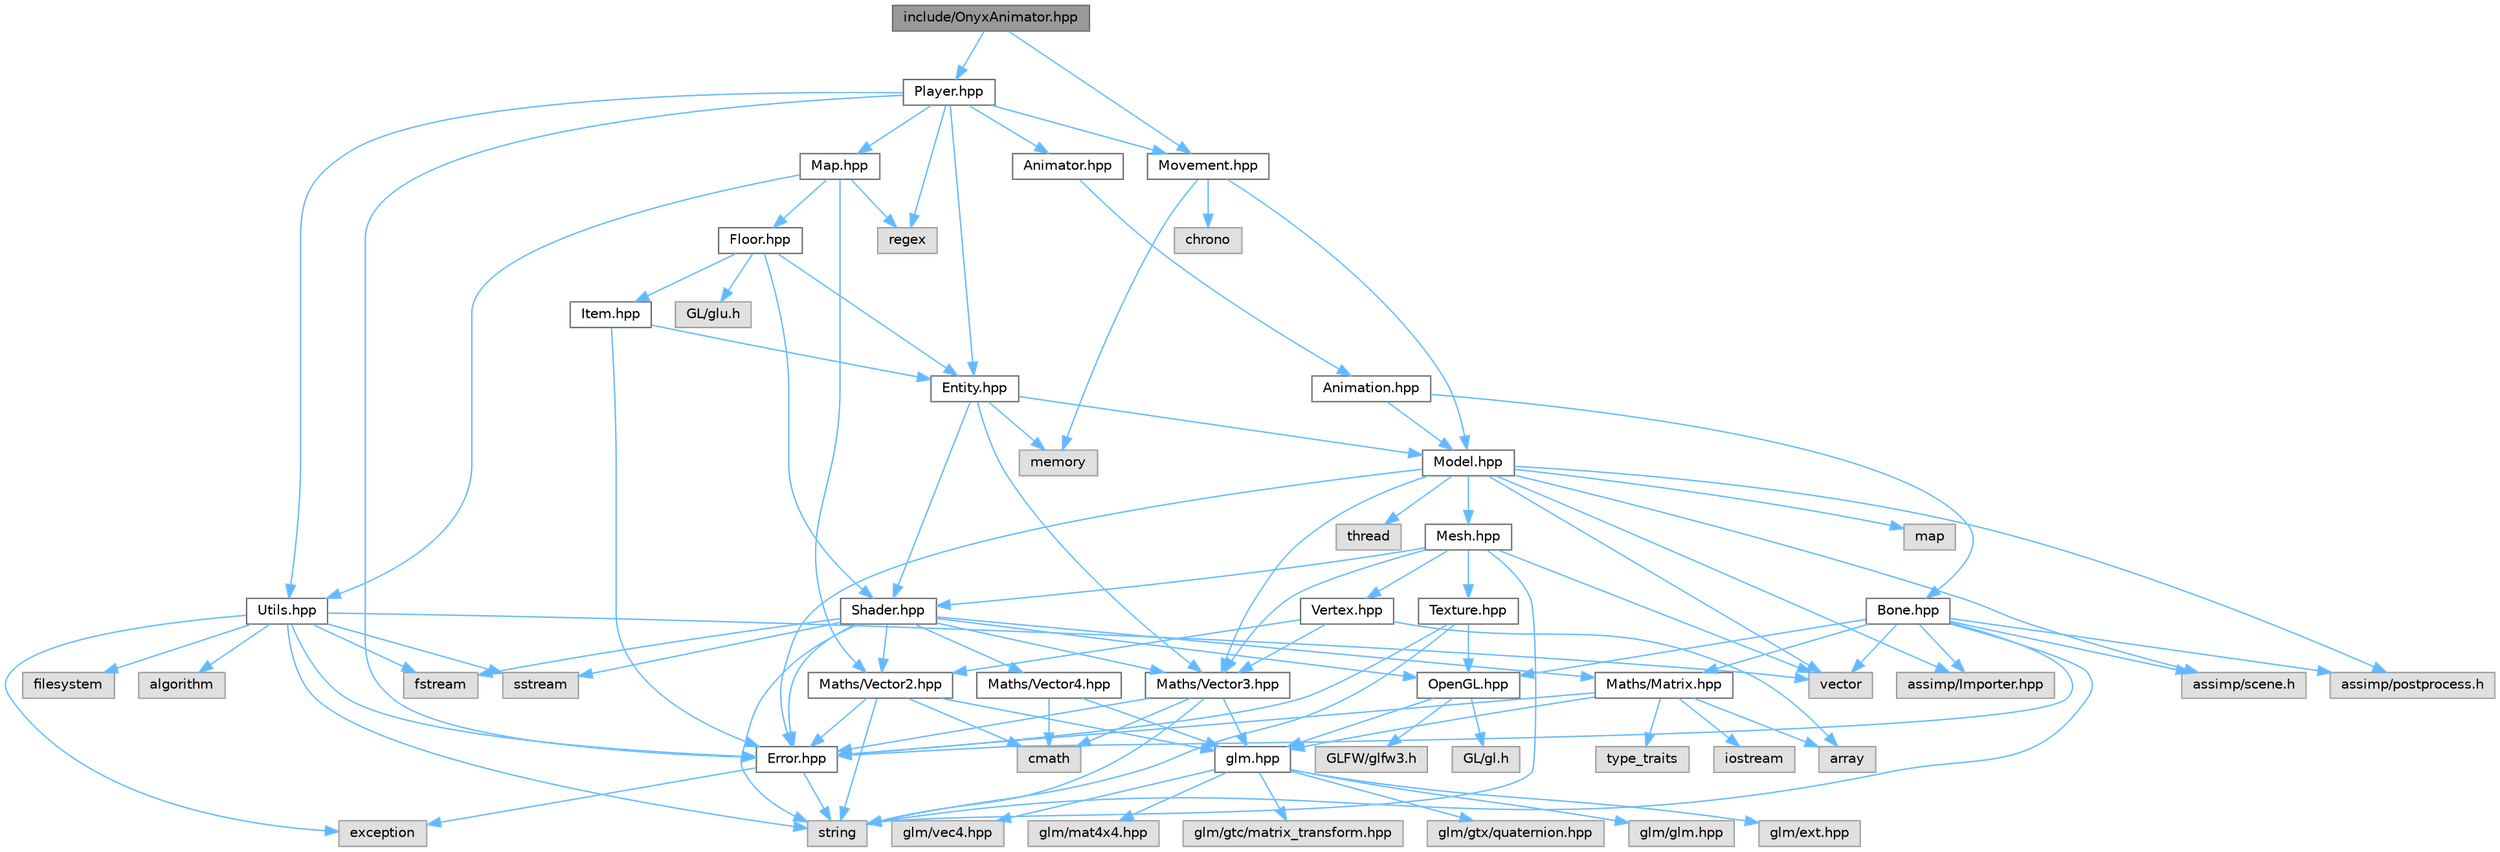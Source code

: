 digraph "include/OnyxAnimator.hpp"
{
 // LATEX_PDF_SIZE
  bgcolor="transparent";
  edge [fontname=Helvetica,fontsize=10,labelfontname=Helvetica,labelfontsize=10];
  node [fontname=Helvetica,fontsize=10,shape=box,height=0.2,width=0.4];
  Node1 [id="Node000001",label="include/OnyxAnimator.hpp",height=0.2,width=0.4,color="gray40", fillcolor="grey60", style="filled", fontcolor="black",tooltip=" "];
  Node1 -> Node2 [id="edge102_Node000001_Node000002",color="steelblue1",style="solid",tooltip=" "];
  Node2 [id="Node000002",label="Player.hpp",height=0.2,width=0.4,color="grey40", fillcolor="white", style="filled",URL="$Player_8hpp.html",tooltip=" "];
  Node2 -> Node3 [id="edge103_Node000002_Node000003",color="steelblue1",style="solid",tooltip=" "];
  Node3 [id="Node000003",label="Animator.hpp",height=0.2,width=0.4,color="grey40", fillcolor="white", style="filled",URL="$Animator_8hpp.html",tooltip=" "];
  Node3 -> Node4 [id="edge104_Node000003_Node000004",color="steelblue1",style="solid",tooltip=" "];
  Node4 [id="Node000004",label="Animation.hpp",height=0.2,width=0.4,color="grey40", fillcolor="white", style="filled",URL="$Animation_8hpp.html",tooltip=" "];
  Node4 -> Node5 [id="edge105_Node000004_Node000005",color="steelblue1",style="solid",tooltip=" "];
  Node5 [id="Node000005",label="Bone.hpp",height=0.2,width=0.4,color="grey40", fillcolor="white", style="filled",URL="$Bone_8hpp.html",tooltip=" "];
  Node5 -> Node6 [id="edge106_Node000005_Node000006",color="steelblue1",style="solid",tooltip=" "];
  Node6 [id="Node000006",label="Error.hpp",height=0.2,width=0.4,color="grey40", fillcolor="white", style="filled",URL="$Error_8hpp.html",tooltip="Defines the Error class for the ETIB Game Engine."];
  Node6 -> Node7 [id="edge107_Node000006_Node000007",color="steelblue1",style="solid",tooltip=" "];
  Node7 [id="Node000007",label="exception",height=0.2,width=0.4,color="grey60", fillcolor="#E0E0E0", style="filled",tooltip=" "];
  Node6 -> Node8 [id="edge108_Node000006_Node000008",color="steelblue1",style="solid",tooltip=" "];
  Node8 [id="Node000008",label="string",height=0.2,width=0.4,color="grey60", fillcolor="#E0E0E0", style="filled",tooltip=" "];
  Node5 -> Node9 [id="edge109_Node000005_Node000009",color="steelblue1",style="solid",tooltip=" "];
  Node9 [id="Node000009",label="OpenGL.hpp",height=0.2,width=0.4,color="grey40", fillcolor="white", style="filled",URL="$OpenGL_8hpp.html",tooltip=" "];
  Node9 -> Node10 [id="edge110_Node000009_Node000010",color="steelblue1",style="solid",tooltip=" "];
  Node10 [id="Node000010",label="glm.hpp",height=0.2,width=0.4,color="grey40", fillcolor="white", style="filled",URL="$glm_8hpp.html",tooltip=" "];
  Node10 -> Node11 [id="edge111_Node000010_Node000011",color="steelblue1",style="solid",tooltip=" "];
  Node11 [id="Node000011",label="glm/glm.hpp",height=0.2,width=0.4,color="grey60", fillcolor="#E0E0E0", style="filled",tooltip=" "];
  Node10 -> Node12 [id="edge112_Node000010_Node000012",color="steelblue1",style="solid",tooltip=" "];
  Node12 [id="Node000012",label="glm/ext.hpp",height=0.2,width=0.4,color="grey60", fillcolor="#E0E0E0", style="filled",tooltip=" "];
  Node10 -> Node13 [id="edge113_Node000010_Node000013",color="steelblue1",style="solid",tooltip=" "];
  Node13 [id="Node000013",label="glm/vec4.hpp",height=0.2,width=0.4,color="grey60", fillcolor="#E0E0E0", style="filled",tooltip=" "];
  Node10 -> Node14 [id="edge114_Node000010_Node000014",color="steelblue1",style="solid",tooltip=" "];
  Node14 [id="Node000014",label="glm/mat4x4.hpp",height=0.2,width=0.4,color="grey60", fillcolor="#E0E0E0", style="filled",tooltip=" "];
  Node10 -> Node15 [id="edge115_Node000010_Node000015",color="steelblue1",style="solid",tooltip=" "];
  Node15 [id="Node000015",label="glm/gtc/matrix_transform.hpp",height=0.2,width=0.4,color="grey60", fillcolor="#E0E0E0", style="filled",tooltip=" "];
  Node10 -> Node16 [id="edge116_Node000010_Node000016",color="steelblue1",style="solid",tooltip=" "];
  Node16 [id="Node000016",label="glm/gtx/quaternion.hpp",height=0.2,width=0.4,color="grey60", fillcolor="#E0E0E0", style="filled",tooltip=" "];
  Node9 -> Node17 [id="edge117_Node000009_Node000017",color="steelblue1",style="solid",tooltip=" "];
  Node17 [id="Node000017",label="GL/gl.h",height=0.2,width=0.4,color="grey60", fillcolor="#E0E0E0", style="filled",tooltip=" "];
  Node9 -> Node18 [id="edge118_Node000009_Node000018",color="steelblue1",style="solid",tooltip=" "];
  Node18 [id="Node000018",label="GLFW/glfw3.h",height=0.2,width=0.4,color="grey60", fillcolor="#E0E0E0", style="filled",tooltip=" "];
  Node5 -> Node19 [id="edge119_Node000005_Node000019",color="steelblue1",style="solid",tooltip=" "];
  Node19 [id="Node000019",label="Maths/Matrix.hpp",height=0.2,width=0.4,color="grey40", fillcolor="white", style="filled",URL="$Matrix_8hpp.html",tooltip="Defines the Matrix class for representing 4D vectors."];
  Node19 -> Node6 [id="edge120_Node000019_Node000006",color="steelblue1",style="solid",tooltip=" "];
  Node19 -> Node10 [id="edge121_Node000019_Node000010",color="steelblue1",style="solid",tooltip=" "];
  Node19 -> Node20 [id="edge122_Node000019_Node000020",color="steelblue1",style="solid",tooltip=" "];
  Node20 [id="Node000020",label="array",height=0.2,width=0.4,color="grey60", fillcolor="#E0E0E0", style="filled",tooltip=" "];
  Node19 -> Node21 [id="edge123_Node000019_Node000021",color="steelblue1",style="solid",tooltip=" "];
  Node21 [id="Node000021",label="iostream",height=0.2,width=0.4,color="grey60", fillcolor="#E0E0E0", style="filled",tooltip=" "];
  Node19 -> Node22 [id="edge124_Node000019_Node000022",color="steelblue1",style="solid",tooltip=" "];
  Node22 [id="Node000022",label="type_traits",height=0.2,width=0.4,color="grey60", fillcolor="#E0E0E0", style="filled",tooltip=" "];
  Node5 -> Node23 [id="edge125_Node000005_Node000023",color="steelblue1",style="solid",tooltip=" "];
  Node23 [id="Node000023",label="assimp/Importer.hpp",height=0.2,width=0.4,color="grey60", fillcolor="#E0E0E0", style="filled",tooltip=" "];
  Node5 -> Node24 [id="edge126_Node000005_Node000024",color="steelblue1",style="solid",tooltip=" "];
  Node24 [id="Node000024",label="assimp/scene.h",height=0.2,width=0.4,color="grey60", fillcolor="#E0E0E0", style="filled",tooltip=" "];
  Node5 -> Node25 [id="edge127_Node000005_Node000025",color="steelblue1",style="solid",tooltip=" "];
  Node25 [id="Node000025",label="assimp/postprocess.h",height=0.2,width=0.4,color="grey60", fillcolor="#E0E0E0", style="filled",tooltip=" "];
  Node5 -> Node8 [id="edge128_Node000005_Node000008",color="steelblue1",style="solid",tooltip=" "];
  Node5 -> Node26 [id="edge129_Node000005_Node000026",color="steelblue1",style="solid",tooltip=" "];
  Node26 [id="Node000026",label="vector",height=0.2,width=0.4,color="grey60", fillcolor="#E0E0E0", style="filled",tooltip=" "];
  Node4 -> Node27 [id="edge130_Node000004_Node000027",color="steelblue1",style="solid",tooltip=" "];
  Node27 [id="Node000027",label="Model.hpp",height=0.2,width=0.4,color="grey40", fillcolor="white", style="filled",URL="$Model_8hpp.html",tooltip="File containing the Model class and its related functions."];
  Node27 -> Node6 [id="edge131_Node000027_Node000006",color="steelblue1",style="solid",tooltip=" "];
  Node27 -> Node28 [id="edge132_Node000027_Node000028",color="steelblue1",style="solid",tooltip=" "];
  Node28 [id="Node000028",label="Mesh.hpp",height=0.2,width=0.4,color="grey40", fillcolor="white", style="filled",URL="$Mesh_8hpp.html",tooltip="File containing the Mesh class and its related functions."];
  Node28 -> Node29 [id="edge133_Node000028_Node000029",color="steelblue1",style="solid",tooltip=" "];
  Node29 [id="Node000029",label="Maths/Vector3.hpp",height=0.2,width=0.4,color="grey40", fillcolor="white", style="filled",URL="$Vector3_8hpp.html",tooltip="Defines the Vector3 class for representing 3D vectors."];
  Node29 -> Node6 [id="edge134_Node000029_Node000006",color="steelblue1",style="solid",tooltip=" "];
  Node29 -> Node10 [id="edge135_Node000029_Node000010",color="steelblue1",style="solid",tooltip=" "];
  Node29 -> Node30 [id="edge136_Node000029_Node000030",color="steelblue1",style="solid",tooltip=" "];
  Node30 [id="Node000030",label="cmath",height=0.2,width=0.4,color="grey60", fillcolor="#E0E0E0", style="filled",tooltip=" "];
  Node29 -> Node8 [id="edge137_Node000029_Node000008",color="steelblue1",style="solid",tooltip=" "];
  Node28 -> Node31 [id="edge138_Node000028_Node000031",color="steelblue1",style="solid",tooltip=" "];
  Node31 [id="Node000031",label="Texture.hpp",height=0.2,width=0.4,color="grey40", fillcolor="white", style="filled",URL="$Texture_8hpp.html",tooltip="File containing the Texture class and its related functions."];
  Node31 -> Node6 [id="edge139_Node000031_Node000006",color="steelblue1",style="solid",tooltip=" "];
  Node31 -> Node9 [id="edge140_Node000031_Node000009",color="steelblue1",style="solid",tooltip=" "];
  Node31 -> Node8 [id="edge141_Node000031_Node000008",color="steelblue1",style="solid",tooltip=" "];
  Node28 -> Node32 [id="edge142_Node000028_Node000032",color="steelblue1",style="solid",tooltip=" "];
  Node32 [id="Node000032",label="Shader.hpp",height=0.2,width=0.4,color="grey40", fillcolor="white", style="filled",URL="$Shader_8hpp.html",tooltip=" "];
  Node32 -> Node6 [id="edge143_Node000032_Node000006",color="steelblue1",style="solid",tooltip=" "];
  Node32 -> Node19 [id="edge144_Node000032_Node000019",color="steelblue1",style="solid",tooltip=" "];
  Node32 -> Node33 [id="edge145_Node000032_Node000033",color="steelblue1",style="solid",tooltip=" "];
  Node33 [id="Node000033",label="Maths/Vector2.hpp",height=0.2,width=0.4,color="grey40", fillcolor="white", style="filled",URL="$Vector2_8hpp.html",tooltip="Defines the Vector2 class for representing 2D vectors."];
  Node33 -> Node6 [id="edge146_Node000033_Node000006",color="steelblue1",style="solid",tooltip=" "];
  Node33 -> Node10 [id="edge147_Node000033_Node000010",color="steelblue1",style="solid",tooltip=" "];
  Node33 -> Node30 [id="edge148_Node000033_Node000030",color="steelblue1",style="solid",tooltip=" "];
  Node33 -> Node8 [id="edge149_Node000033_Node000008",color="steelblue1",style="solid",tooltip=" "];
  Node32 -> Node29 [id="edge150_Node000032_Node000029",color="steelblue1",style="solid",tooltip=" "];
  Node32 -> Node34 [id="edge151_Node000032_Node000034",color="steelblue1",style="solid",tooltip=" "];
  Node34 [id="Node000034",label="Maths/Vector4.hpp",height=0.2,width=0.4,color="grey40", fillcolor="white", style="filled",URL="$Vector4_8hpp.html",tooltip="Defines the Vector4 class for representing 4D vectors."];
  Node34 -> Node10 [id="edge152_Node000034_Node000010",color="steelblue1",style="solid",tooltip=" "];
  Node34 -> Node30 [id="edge153_Node000034_Node000030",color="steelblue1",style="solid",tooltip=" "];
  Node32 -> Node9 [id="edge154_Node000032_Node000009",color="steelblue1",style="solid",tooltip=" "];
  Node32 -> Node35 [id="edge155_Node000032_Node000035",color="steelblue1",style="solid",tooltip=" "];
  Node35 [id="Node000035",label="fstream",height=0.2,width=0.4,color="grey60", fillcolor="#E0E0E0", style="filled",tooltip=" "];
  Node32 -> Node36 [id="edge156_Node000032_Node000036",color="steelblue1",style="solid",tooltip=" "];
  Node36 [id="Node000036",label="sstream",height=0.2,width=0.4,color="grey60", fillcolor="#E0E0E0", style="filled",tooltip=" "];
  Node32 -> Node8 [id="edge157_Node000032_Node000008",color="steelblue1",style="solid",tooltip=" "];
  Node28 -> Node37 [id="edge158_Node000028_Node000037",color="steelblue1",style="solid",tooltip=" "];
  Node37 [id="Node000037",label="Vertex.hpp",height=0.2,width=0.4,color="grey40", fillcolor="white", style="filled",URL="$Vertex_8hpp.html",tooltip="File containing the Vertex struct and its related functions."];
  Node37 -> Node33 [id="edge159_Node000037_Node000033",color="steelblue1",style="solid",tooltip=" "];
  Node37 -> Node29 [id="edge160_Node000037_Node000029",color="steelblue1",style="solid",tooltip=" "];
  Node37 -> Node20 [id="edge161_Node000037_Node000020",color="steelblue1",style="solid",tooltip=" "];
  Node28 -> Node8 [id="edge162_Node000028_Node000008",color="steelblue1",style="solid",tooltip=" "];
  Node28 -> Node26 [id="edge163_Node000028_Node000026",color="steelblue1",style="solid",tooltip=" "];
  Node27 -> Node29 [id="edge164_Node000027_Node000029",color="steelblue1",style="solid",tooltip=" "];
  Node27 -> Node23 [id="edge165_Node000027_Node000023",color="steelblue1",style="solid",tooltip=" "];
  Node27 -> Node24 [id="edge166_Node000027_Node000024",color="steelblue1",style="solid",tooltip=" "];
  Node27 -> Node25 [id="edge167_Node000027_Node000025",color="steelblue1",style="solid",tooltip=" "];
  Node27 -> Node38 [id="edge168_Node000027_Node000038",color="steelblue1",style="solid",tooltip=" "];
  Node38 [id="Node000038",label="map",height=0.2,width=0.4,color="grey60", fillcolor="#E0E0E0", style="filled",tooltip=" "];
  Node27 -> Node39 [id="edge169_Node000027_Node000039",color="steelblue1",style="solid",tooltip=" "];
  Node39 [id="Node000039",label="thread",height=0.2,width=0.4,color="grey60", fillcolor="#E0E0E0", style="filled",tooltip=" "];
  Node27 -> Node26 [id="edge170_Node000027_Node000026",color="steelblue1",style="solid",tooltip=" "];
  Node2 -> Node40 [id="edge171_Node000002_Node000040",color="steelblue1",style="solid",tooltip=" "];
  Node40 [id="Node000040",label="Entity.hpp",height=0.2,width=0.4,color="grey40", fillcolor="white", style="filled",URL="$Entity_8hpp.html",tooltip=" "];
  Node40 -> Node29 [id="edge172_Node000040_Node000029",color="steelblue1",style="solid",tooltip=" "];
  Node40 -> Node27 [id="edge173_Node000040_Node000027",color="steelblue1",style="solid",tooltip=" "];
  Node40 -> Node32 [id="edge174_Node000040_Node000032",color="steelblue1",style="solid",tooltip=" "];
  Node40 -> Node41 [id="edge175_Node000040_Node000041",color="steelblue1",style="solid",tooltip=" "];
  Node41 [id="Node000041",label="memory",height=0.2,width=0.4,color="grey60", fillcolor="#E0E0E0", style="filled",tooltip=" "];
  Node2 -> Node6 [id="edge176_Node000002_Node000006",color="steelblue1",style="solid",tooltip=" "];
  Node2 -> Node42 [id="edge177_Node000002_Node000042",color="steelblue1",style="solid",tooltip=" "];
  Node42 [id="Node000042",label="Map.hpp",height=0.2,width=0.4,color="grey40", fillcolor="white", style="filled",URL="$Map_8hpp.html",tooltip=" "];
  Node42 -> Node43 [id="edge178_Node000042_Node000043",color="steelblue1",style="solid",tooltip=" "];
  Node43 [id="Node000043",label="Floor.hpp",height=0.2,width=0.4,color="grey40", fillcolor="white", style="filled",URL="$Floor_8hpp.html",tooltip=" "];
  Node43 -> Node40 [id="edge179_Node000043_Node000040",color="steelblue1",style="solid",tooltip=" "];
  Node43 -> Node44 [id="edge180_Node000043_Node000044",color="steelblue1",style="solid",tooltip=" "];
  Node44 [id="Node000044",label="Item.hpp",height=0.2,width=0.4,color="grey40", fillcolor="white", style="filled",URL="$include_2Item_8hpp.html",tooltip=" "];
  Node44 -> Node40 [id="edge181_Node000044_Node000040",color="steelblue1",style="solid",tooltip=" "];
  Node44 -> Node6 [id="edge182_Node000044_Node000006",color="steelblue1",style="solid",tooltip=" "];
  Node43 -> Node32 [id="edge183_Node000043_Node000032",color="steelblue1",style="solid",tooltip=" "];
  Node43 -> Node45 [id="edge184_Node000043_Node000045",color="steelblue1",style="solid",tooltip=" "];
  Node45 [id="Node000045",label="GL/glu.h",height=0.2,width=0.4,color="grey60", fillcolor="#E0E0E0", style="filled",tooltip=" "];
  Node42 -> Node33 [id="edge185_Node000042_Node000033",color="steelblue1",style="solid",tooltip=" "];
  Node42 -> Node46 [id="edge186_Node000042_Node000046",color="steelblue1",style="solid",tooltip=" "];
  Node46 [id="Node000046",label="Utils.hpp",height=0.2,width=0.4,color="grey40", fillcolor="white", style="filled",URL="$Utils_8hpp.html",tooltip="Utility class that provides various helper functions and exception classes."];
  Node46 -> Node35 [id="edge187_Node000046_Node000035",color="steelblue1",style="solid",tooltip=" "];
  Node46 -> Node47 [id="edge188_Node000046_Node000047",color="steelblue1",style="solid",tooltip=" "];
  Node47 [id="Node000047",label="filesystem",height=0.2,width=0.4,color="grey60", fillcolor="#E0E0E0", style="filled",tooltip=" "];
  Node46 -> Node7 [id="edge189_Node000046_Node000007",color="steelblue1",style="solid",tooltip=" "];
  Node46 -> Node26 [id="edge190_Node000046_Node000026",color="steelblue1",style="solid",tooltip=" "];
  Node46 -> Node8 [id="edge191_Node000046_Node000008",color="steelblue1",style="solid",tooltip=" "];
  Node46 -> Node36 [id="edge192_Node000046_Node000036",color="steelblue1",style="solid",tooltip=" "];
  Node46 -> Node48 [id="edge193_Node000046_Node000048",color="steelblue1",style="solid",tooltip=" "];
  Node48 [id="Node000048",label="algorithm",height=0.2,width=0.4,color="grey60", fillcolor="#E0E0E0", style="filled",tooltip=" "];
  Node46 -> Node6 [id="edge194_Node000046_Node000006",color="steelblue1",style="solid",tooltip=" "];
  Node42 -> Node49 [id="edge195_Node000042_Node000049",color="steelblue1",style="solid",tooltip=" "];
  Node49 [id="Node000049",label="regex",height=0.2,width=0.4,color="grey60", fillcolor="#E0E0E0", style="filled",tooltip=" "];
  Node2 -> Node50 [id="edge196_Node000002_Node000050",color="steelblue1",style="solid",tooltip=" "];
  Node50 [id="Node000050",label="Movement.hpp",height=0.2,width=0.4,color="grey40", fillcolor="white", style="filled",URL="$Movement_8hpp.html",tooltip=" "];
  Node50 -> Node27 [id="edge197_Node000050_Node000027",color="steelblue1",style="solid",tooltip=" "];
  Node50 -> Node51 [id="edge198_Node000050_Node000051",color="steelblue1",style="solid",tooltip=" "];
  Node51 [id="Node000051",label="chrono",height=0.2,width=0.4,color="grey60", fillcolor="#E0E0E0", style="filled",tooltip=" "];
  Node50 -> Node41 [id="edge199_Node000050_Node000041",color="steelblue1",style="solid",tooltip=" "];
  Node2 -> Node46 [id="edge200_Node000002_Node000046",color="steelblue1",style="solid",tooltip=" "];
  Node2 -> Node49 [id="edge201_Node000002_Node000049",color="steelblue1",style="solid",tooltip=" "];
  Node1 -> Node50 [id="edge202_Node000001_Node000050",color="steelblue1",style="solid",tooltip=" "];
}
